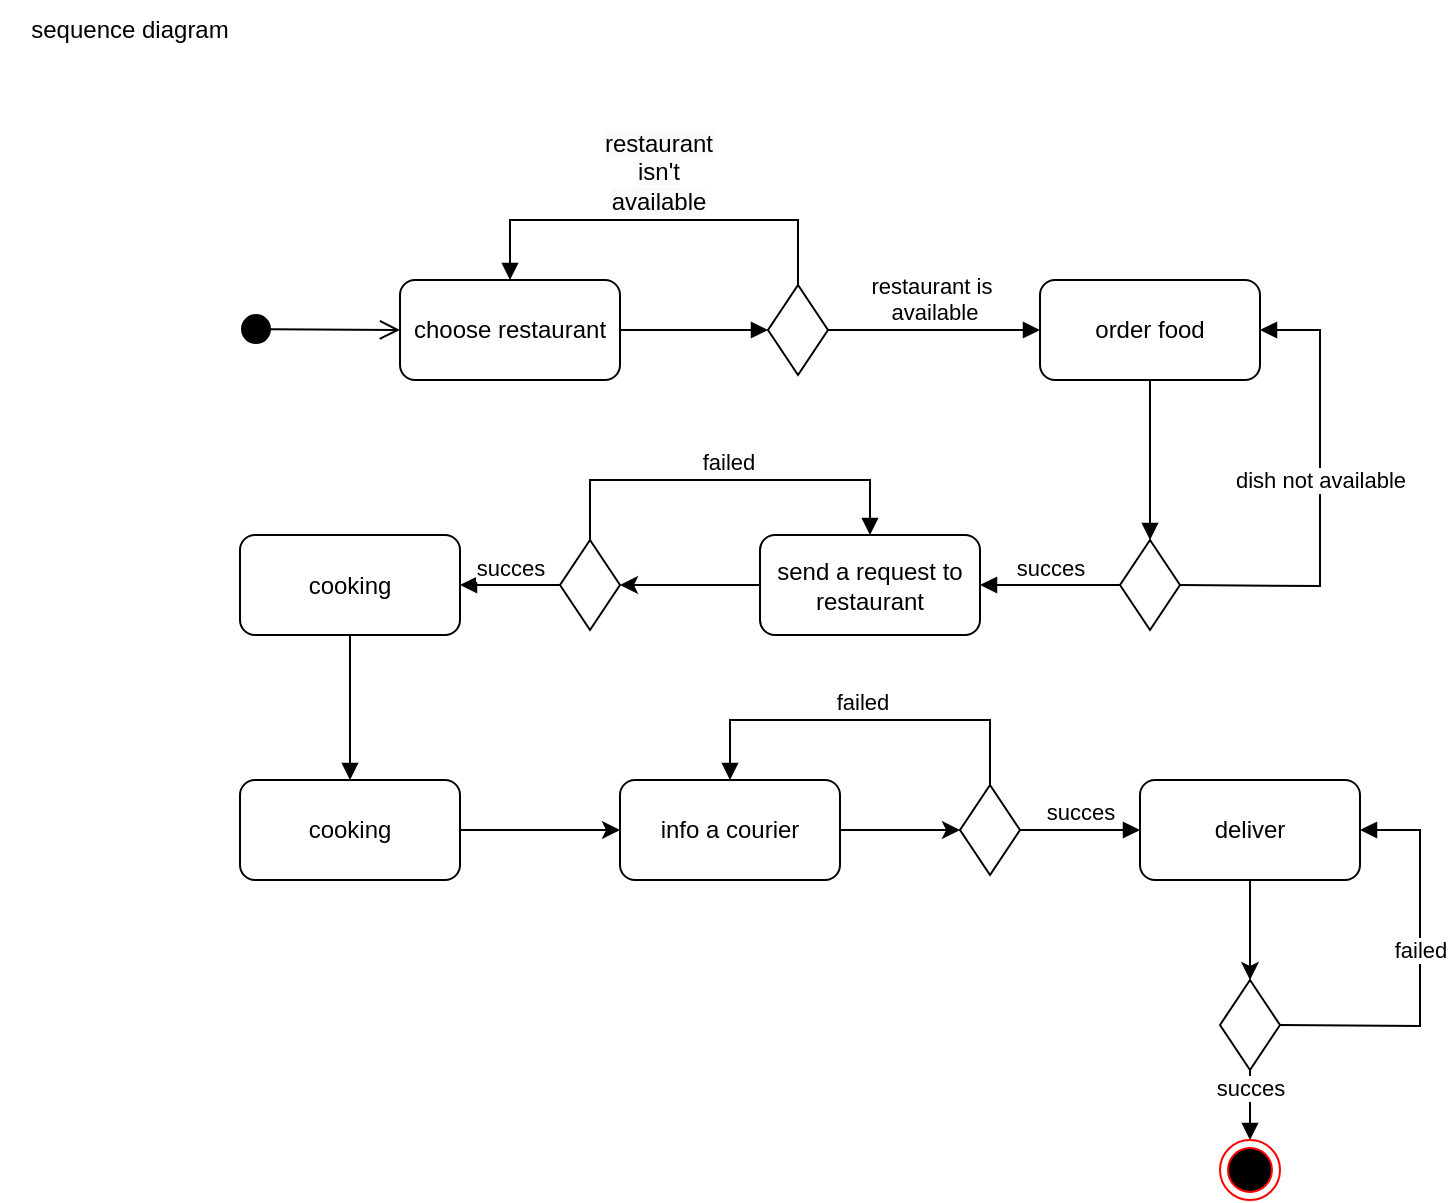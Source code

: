 <mxfile version="24.4.11" type="device">
  <diagram name="Страница — 1" id="tNoL4jZ4NCXPszxdb03A">
    <mxGraphModel dx="1194" dy="797" grid="1" gridSize="10" guides="1" tooltips="1" connect="1" arrows="1" fold="1" page="1" pageScale="1" pageWidth="827" pageHeight="1169" math="0" shadow="0">
      <root>
        <mxCell id="0" />
        <mxCell id="1" parent="0" />
        <mxCell id="DPJKxlaezrHZntDHyKbi-1" value="sequence diagram" style="text;html=1;align=center;verticalAlign=middle;whiteSpace=wrap;rounded=0;" vertex="1" parent="1">
          <mxGeometry width="130" height="30" as="geometry" />
        </mxCell>
        <mxCell id="DPJKxlaezrHZntDHyKbi-3" value="" style="html=1;verticalAlign=bottom;startArrow=circle;startFill=1;endArrow=open;startSize=6;endSize=8;curved=0;rounded=0;entryX=0;entryY=0.5;entryDx=0;entryDy=0;" edge="1" parent="1" target="DPJKxlaezrHZntDHyKbi-4">
          <mxGeometry width="80" relative="1" as="geometry">
            <mxPoint x="120" y="164.5" as="sourcePoint" />
            <mxPoint x="200" y="164.5" as="targetPoint" />
          </mxGeometry>
        </mxCell>
        <mxCell id="DPJKxlaezrHZntDHyKbi-4" value="choose restaurant" style="html=1;whiteSpace=wrap;rounded=1;" vertex="1" parent="1">
          <mxGeometry x="200" y="140" width="110" height="50" as="geometry" />
        </mxCell>
        <mxCell id="DPJKxlaezrHZntDHyKbi-5" value="" style="html=1;verticalAlign=bottom;endArrow=block;curved=0;rounded=0;exitX=1;exitY=0.5;exitDx=0;exitDy=0;" edge="1" parent="1" source="DPJKxlaezrHZntDHyKbi-4" target="DPJKxlaezrHZntDHyKbi-6">
          <mxGeometry width="80" relative="1" as="geometry">
            <mxPoint x="390" y="220" as="sourcePoint" />
            <mxPoint x="400" y="165" as="targetPoint" />
          </mxGeometry>
        </mxCell>
        <mxCell id="DPJKxlaezrHZntDHyKbi-6" value="" style="rhombus;whiteSpace=wrap;html=1;" vertex="1" parent="1">
          <mxGeometry x="384" y="142.5" width="30" height="45" as="geometry" />
        </mxCell>
        <mxCell id="DPJKxlaezrHZntDHyKbi-10" value="restaurant is&amp;nbsp;&lt;div&gt;available&lt;/div&gt;" style="html=1;verticalAlign=bottom;endArrow=block;curved=0;rounded=0;exitX=1;exitY=0.5;exitDx=0;exitDy=0;entryX=0;entryY=0.5;entryDx=0;entryDy=0;" edge="1" parent="1" source="DPJKxlaezrHZntDHyKbi-6" target="DPJKxlaezrHZntDHyKbi-11">
          <mxGeometry width="80" relative="1" as="geometry">
            <mxPoint x="410" y="164.5" as="sourcePoint" />
            <mxPoint x="510" y="165" as="targetPoint" />
          </mxGeometry>
        </mxCell>
        <mxCell id="DPJKxlaezrHZntDHyKbi-11" value="order food" style="html=1;whiteSpace=wrap;rounded=1;" vertex="1" parent="1">
          <mxGeometry x="520" y="140" width="110" height="50" as="geometry" />
        </mxCell>
        <mxCell id="DPJKxlaezrHZntDHyKbi-12" value="" style="html=1;verticalAlign=bottom;endArrow=block;curved=0;rounded=0;exitX=0.5;exitY=1;exitDx=0;exitDy=0;entryX=0.5;entryY=0;entryDx=0;entryDy=0;" edge="1" parent="1" source="DPJKxlaezrHZntDHyKbi-11" target="DPJKxlaezrHZntDHyKbi-13">
          <mxGeometry width="80" relative="1" as="geometry">
            <mxPoint x="390" y="220" as="sourcePoint" />
            <mxPoint x="575" y="270" as="targetPoint" />
          </mxGeometry>
        </mxCell>
        <mxCell id="DPJKxlaezrHZntDHyKbi-13" value="" style="rhombus;whiteSpace=wrap;html=1;" vertex="1" parent="1">
          <mxGeometry x="560" y="270" width="30" height="45" as="geometry" />
        </mxCell>
        <mxCell id="DPJKxlaezrHZntDHyKbi-14" value="dish not available" style="html=1;verticalAlign=bottom;endArrow=block;curved=0;rounded=0;exitX=1;exitY=0.5;exitDx=0;exitDy=0;entryX=1;entryY=0.5;entryDx=0;entryDy=0;" edge="1" parent="1" source="DPJKxlaezrHZntDHyKbi-13" target="DPJKxlaezrHZntDHyKbi-11">
          <mxGeometry width="80" relative="1" as="geometry">
            <mxPoint x="390" y="220" as="sourcePoint" />
            <mxPoint x="470" y="220" as="targetPoint" />
            <Array as="points">
              <mxPoint x="660" y="293" />
              <mxPoint x="660" y="165" />
            </Array>
          </mxGeometry>
        </mxCell>
        <mxCell id="DPJKxlaezrHZntDHyKbi-18" style="edgeStyle=orthogonalEdgeStyle;rounded=0;orthogonalLoop=1;jettySize=auto;html=1;entryX=1;entryY=0.5;entryDx=0;entryDy=0;" edge="1" parent="1" source="DPJKxlaezrHZntDHyKbi-15" target="DPJKxlaezrHZntDHyKbi-17">
          <mxGeometry relative="1" as="geometry" />
        </mxCell>
        <mxCell id="DPJKxlaezrHZntDHyKbi-15" value="send a request to restaurant" style="html=1;whiteSpace=wrap;rounded=1;" vertex="1" parent="1">
          <mxGeometry x="380" y="267.5" width="110" height="50" as="geometry" />
        </mxCell>
        <mxCell id="DPJKxlaezrHZntDHyKbi-17" value="" style="rhombus;whiteSpace=wrap;html=1;" vertex="1" parent="1">
          <mxGeometry x="280" y="270" width="30" height="45" as="geometry" />
        </mxCell>
        <mxCell id="DPJKxlaezrHZntDHyKbi-20" value="&lt;span style=&quot;font-size: 12px; white-space: normal; background-color: rgb(251, 251, 251);&quot;&gt;restaurant isn&#39;t available&lt;/span&gt;" style="html=1;verticalAlign=bottom;endArrow=block;curved=0;rounded=0;exitX=0.5;exitY=0;exitDx=0;exitDy=0;entryX=0.5;entryY=0;entryDx=0;entryDy=0;" edge="1" parent="1" source="DPJKxlaezrHZntDHyKbi-6" target="DPJKxlaezrHZntDHyKbi-4">
          <mxGeometry x="-0.002" width="80" relative="1" as="geometry">
            <mxPoint x="390" y="350" as="sourcePoint" />
            <mxPoint x="470" y="350" as="targetPoint" />
            <Array as="points">
              <mxPoint x="399" y="110" />
              <mxPoint x="255" y="110" />
            </Array>
            <mxPoint as="offset" />
          </mxGeometry>
        </mxCell>
        <mxCell id="DPJKxlaezrHZntDHyKbi-21" value="failed" style="html=1;verticalAlign=bottom;endArrow=block;curved=0;rounded=0;exitX=0.5;exitY=0;exitDx=0;exitDy=0;entryX=0.5;entryY=0;entryDx=0;entryDy=0;" edge="1" parent="1" source="DPJKxlaezrHZntDHyKbi-17" target="DPJKxlaezrHZntDHyKbi-15">
          <mxGeometry width="80" relative="1" as="geometry">
            <mxPoint x="390" y="350" as="sourcePoint" />
            <mxPoint x="470" y="350" as="targetPoint" />
            <Array as="points">
              <mxPoint x="295" y="240" />
              <mxPoint x="435" y="240" />
            </Array>
          </mxGeometry>
        </mxCell>
        <mxCell id="DPJKxlaezrHZntDHyKbi-22" value="succes" style="html=1;verticalAlign=bottom;endArrow=block;curved=0;rounded=0;exitX=0;exitY=0.5;exitDx=0;exitDy=0;entryX=1;entryY=0.5;entryDx=0;entryDy=0;" edge="1" parent="1" source="DPJKxlaezrHZntDHyKbi-13" target="DPJKxlaezrHZntDHyKbi-15">
          <mxGeometry width="80" relative="1" as="geometry">
            <mxPoint x="390" y="350" as="sourcePoint" />
            <mxPoint x="470" y="350" as="targetPoint" />
          </mxGeometry>
        </mxCell>
        <mxCell id="DPJKxlaezrHZntDHyKbi-23" value="succes" style="html=1;verticalAlign=bottom;endArrow=block;curved=0;rounded=0;exitX=0;exitY=0.5;exitDx=0;exitDy=0;entryX=1;entryY=0.5;entryDx=0;entryDy=0;" edge="1" parent="1" source="DPJKxlaezrHZntDHyKbi-17" target="DPJKxlaezrHZntDHyKbi-24">
          <mxGeometry width="80" relative="1" as="geometry">
            <mxPoint x="390" y="350" as="sourcePoint" />
            <mxPoint x="200" y="293" as="targetPoint" />
          </mxGeometry>
        </mxCell>
        <mxCell id="DPJKxlaezrHZntDHyKbi-24" value="cooking" style="html=1;whiteSpace=wrap;rounded=1;" vertex="1" parent="1">
          <mxGeometry x="120" y="267.5" width="110" height="50" as="geometry" />
        </mxCell>
        <mxCell id="DPJKxlaezrHZntDHyKbi-26" value="" style="html=1;verticalAlign=bottom;endArrow=block;curved=0;rounded=0;exitX=0.5;exitY=1;exitDx=0;exitDy=0;entryX=0.5;entryY=0;entryDx=0;entryDy=0;" edge="1" parent="1" source="DPJKxlaezrHZntDHyKbi-24" target="DPJKxlaezrHZntDHyKbi-27">
          <mxGeometry width="80" relative="1" as="geometry">
            <mxPoint x="390" y="350" as="sourcePoint" />
            <mxPoint x="175" y="380" as="targetPoint" />
          </mxGeometry>
        </mxCell>
        <mxCell id="DPJKxlaezrHZntDHyKbi-30" value="" style="edgeStyle=orthogonalEdgeStyle;rounded=0;orthogonalLoop=1;jettySize=auto;html=1;entryX=0;entryY=0.5;entryDx=0;entryDy=0;" edge="1" parent="1" source="DPJKxlaezrHZntDHyKbi-27" target="DPJKxlaezrHZntDHyKbi-31">
          <mxGeometry relative="1" as="geometry">
            <mxPoint x="300" y="415" as="targetPoint" />
          </mxGeometry>
        </mxCell>
        <mxCell id="DPJKxlaezrHZntDHyKbi-27" value="cooking" style="html=1;whiteSpace=wrap;rounded=1;" vertex="1" parent="1">
          <mxGeometry x="120" y="390" width="110" height="50" as="geometry" />
        </mxCell>
        <mxCell id="DPJKxlaezrHZntDHyKbi-34" value="" style="edgeStyle=orthogonalEdgeStyle;rounded=0;orthogonalLoop=1;jettySize=auto;html=1;" edge="1" parent="1" source="DPJKxlaezrHZntDHyKbi-31" target="DPJKxlaezrHZntDHyKbi-33">
          <mxGeometry relative="1" as="geometry" />
        </mxCell>
        <mxCell id="DPJKxlaezrHZntDHyKbi-31" value="info a courier" style="html=1;whiteSpace=wrap;rounded=1;" vertex="1" parent="1">
          <mxGeometry x="310" y="390" width="110" height="50" as="geometry" />
        </mxCell>
        <mxCell id="DPJKxlaezrHZntDHyKbi-33" value="" style="rhombus;whiteSpace=wrap;html=1;" vertex="1" parent="1">
          <mxGeometry x="480" y="392.5" width="30" height="45" as="geometry" />
        </mxCell>
        <mxCell id="DPJKxlaezrHZntDHyKbi-35" value="failed" style="html=1;verticalAlign=bottom;endArrow=block;curved=0;rounded=0;entryX=0.5;entryY=0;entryDx=0;entryDy=0;exitX=0.5;exitY=0;exitDx=0;exitDy=0;" edge="1" parent="1" source="DPJKxlaezrHZntDHyKbi-33" target="DPJKxlaezrHZntDHyKbi-31">
          <mxGeometry width="80" relative="1" as="geometry">
            <mxPoint x="490" y="390" as="sourcePoint" />
            <mxPoint x="470" y="350" as="targetPoint" />
            <Array as="points">
              <mxPoint x="495" y="360" />
              <mxPoint x="365" y="360" />
            </Array>
          </mxGeometry>
        </mxCell>
        <mxCell id="DPJKxlaezrHZntDHyKbi-38" value="succes" style="html=1;verticalAlign=bottom;endArrow=block;curved=0;rounded=0;exitX=1;exitY=0.5;exitDx=0;exitDy=0;entryX=0;entryY=0.5;entryDx=0;entryDy=0;" edge="1" parent="1" source="DPJKxlaezrHZntDHyKbi-33" target="DPJKxlaezrHZntDHyKbi-39">
          <mxGeometry width="80" relative="1" as="geometry">
            <mxPoint x="390" y="350" as="sourcePoint" />
            <mxPoint x="570" y="415" as="targetPoint" />
          </mxGeometry>
        </mxCell>
        <mxCell id="DPJKxlaezrHZntDHyKbi-41" value="" style="edgeStyle=orthogonalEdgeStyle;rounded=0;orthogonalLoop=1;jettySize=auto;html=1;" edge="1" parent="1" source="DPJKxlaezrHZntDHyKbi-39" target="DPJKxlaezrHZntDHyKbi-40">
          <mxGeometry relative="1" as="geometry" />
        </mxCell>
        <mxCell id="DPJKxlaezrHZntDHyKbi-39" value="deliver" style="html=1;whiteSpace=wrap;rounded=1;" vertex="1" parent="1">
          <mxGeometry x="570" y="390" width="110" height="50" as="geometry" />
        </mxCell>
        <mxCell id="DPJKxlaezrHZntDHyKbi-40" value="" style="rhombus;whiteSpace=wrap;html=1;" vertex="1" parent="1">
          <mxGeometry x="610" y="490" width="30" height="45" as="geometry" />
        </mxCell>
        <mxCell id="DPJKxlaezrHZntDHyKbi-42" value="failed" style="html=1;verticalAlign=bottom;endArrow=block;curved=0;rounded=0;exitX=1;exitY=0.5;exitDx=0;exitDy=0;entryX=1;entryY=0.5;entryDx=0;entryDy=0;" edge="1" parent="1" source="DPJKxlaezrHZntDHyKbi-40" target="DPJKxlaezrHZntDHyKbi-39">
          <mxGeometry width="80" relative="1" as="geometry">
            <mxPoint x="390" y="350" as="sourcePoint" />
            <mxPoint x="470" y="350" as="targetPoint" />
            <Array as="points">
              <mxPoint x="710" y="513" />
              <mxPoint x="710" y="415" />
            </Array>
          </mxGeometry>
        </mxCell>
        <mxCell id="DPJKxlaezrHZntDHyKbi-43" value="succes" style="html=1;verticalAlign=bottom;endArrow=block;curved=0;rounded=0;exitX=0.5;exitY=1;exitDx=0;exitDy=0;entryX=0.5;entryY=0;entryDx=0;entryDy=0;" edge="1" parent="1" source="DPJKxlaezrHZntDHyKbi-40" target="DPJKxlaezrHZntDHyKbi-44">
          <mxGeometry width="80" relative="1" as="geometry">
            <mxPoint x="390" y="350" as="sourcePoint" />
            <mxPoint x="625" y="580" as="targetPoint" />
          </mxGeometry>
        </mxCell>
        <mxCell id="DPJKxlaezrHZntDHyKbi-44" value="" style="ellipse;html=1;shape=endState;fillColor=#000000;strokeColor=#ff0000;" vertex="1" parent="1">
          <mxGeometry x="610" y="570" width="30" height="30" as="geometry" />
        </mxCell>
      </root>
    </mxGraphModel>
  </diagram>
</mxfile>
